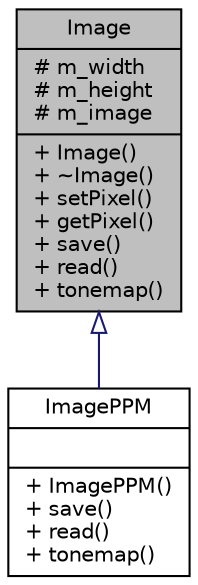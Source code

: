 digraph "Image"
{
  edge [fontname="Helvetica",fontsize="10",labelfontname="Helvetica",labelfontsize="10"];
  node [fontname="Helvetica",fontsize="10",shape=record];
  Node1 [label="{Image\n|# m_width\l# m_height\l# m_image\l|+ Image()\l+ ~Image()\l+ setPixel()\l+ getPixel()\l+ save()\l+ read()\l+ tonemap()\l}",height=0.2,width=0.4,color="black", fillcolor="grey75", style="filled", fontcolor="black"];
  Node1 -> Node2 [dir="back",color="midnightblue",fontsize="10",style="solid",arrowtail="onormal",fontname="Helvetica"];
  Node2 [label="{ImagePPM\n||+ ImagePPM()\l+ save()\l+ read()\l+ tonemap()\l}",height=0.2,width=0.4,color="black", fillcolor="white", style="filled",URL="$class_image_p_p_m.html",tooltip="The ImagePPM class specialisation of the image class for writing to a .ppm file. "];
}
